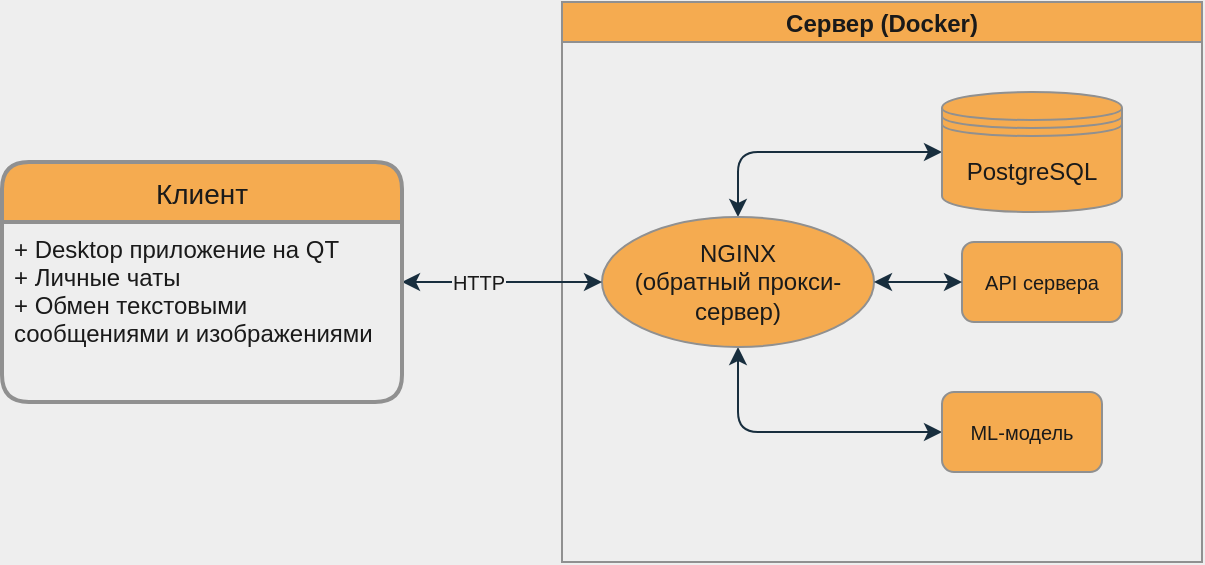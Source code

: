 <mxfile version="17.1.0" type="github">
  <diagram id="0WvtyOaz615zLvqBjxkU" name="Страница 1">
    <mxGraphModel dx="1146" dy="441" grid="1" gridSize="10" guides="1" tooltips="1" connect="1" arrows="1" fold="1" page="0" pageScale="1" pageWidth="1169" pageHeight="827" background="#EEEEEE" math="0" shadow="0">
      <root>
        <mxCell id="0" />
        <mxCell id="1" parent="0" />
        <mxCell id="1xSHqwZw4sThJ98aLPBA-14" value="Cервер (Docker)" style="swimlane;startSize=20;horizontal=1;containerType=tree;fillColor=#F5AB50;strokeColor=#909090;fontColor=#1A1A1A;" vertex="1" parent="1">
          <mxGeometry x="320" y="40" width="320" height="280" as="geometry">
            <mxRectangle x="330" y="50" width="80" height="20" as="alternateBounds" />
          </mxGeometry>
        </mxCell>
        <mxCell id="1xSHqwZw4sThJ98aLPBA-48" style="edgeStyle=orthogonalEdgeStyle;rounded=1;orthogonalLoop=1;jettySize=auto;html=1;fontSize=10;startArrow=classic;startFill=1;exitX=0.5;exitY=0;exitDx=0;exitDy=0;labelBackgroundColor=#EEEEEE;strokeColor=#182E3E;fontColor=#1A1A1A;" edge="1" parent="1xSHqwZw4sThJ98aLPBA-14" source="1xSHqwZw4sThJ98aLPBA-40" target="1xSHqwZw4sThJ98aLPBA-7">
          <mxGeometry relative="1" as="geometry">
            <Array as="points">
              <mxPoint x="88" y="75" />
            </Array>
          </mxGeometry>
        </mxCell>
        <mxCell id="1xSHqwZw4sThJ98aLPBA-49" style="edgeStyle=orthogonalEdgeStyle;rounded=1;orthogonalLoop=1;jettySize=auto;html=1;entryX=0;entryY=0.5;entryDx=0;entryDy=0;fontSize=10;startArrow=classic;startFill=1;exitX=0.5;exitY=1;exitDx=0;exitDy=0;labelBackgroundColor=#EEEEEE;strokeColor=#182E3E;fontColor=#1A1A1A;" edge="1" parent="1xSHqwZw4sThJ98aLPBA-14" source="1xSHqwZw4sThJ98aLPBA-40" target="1xSHqwZw4sThJ98aLPBA-44">
          <mxGeometry relative="1" as="geometry" />
        </mxCell>
        <mxCell id="1xSHqwZw4sThJ98aLPBA-40" value="&lt;span style=&quot;font-size: 12px&quot;&gt;NGINX&lt;/span&gt;&lt;br style=&quot;font-size: 12px&quot;&gt;&lt;span style=&quot;font-size: 12px&quot;&gt;(обратный прокси-сервер)&lt;/span&gt;" style="ellipse;whiteSpace=wrap;html=1;align=center;newEdgeStyle={&quot;edgeStyle&quot;:&quot;entityRelationEdgeStyle&quot;,&quot;startArrow&quot;:&quot;none&quot;,&quot;endArrow&quot;:&quot;none&quot;,&quot;segment&quot;:10,&quot;curved&quot;:1};treeFolding=1;treeMoving=1;fontSize=10;fillColor=#F5AB50;strokeColor=#909090;fontColor=#1A1A1A;" vertex="1" parent="1xSHqwZw4sThJ98aLPBA-14">
          <mxGeometry x="20" y="107.5" width="136" height="65" as="geometry" />
        </mxCell>
        <mxCell id="1xSHqwZw4sThJ98aLPBA-7" value="PostgreSQL" style="shape=datastore;whiteSpace=wrap;html=1;fillColor=#F5AB50;strokeColor=#909090;fontColor=#1A1A1A;" vertex="1" parent="1xSHqwZw4sThJ98aLPBA-14">
          <mxGeometry x="190" y="45" width="90" height="60" as="geometry" />
        </mxCell>
        <mxCell id="1xSHqwZw4sThJ98aLPBA-44" value="ML-модель" style="rounded=1;whiteSpace=wrap;html=1;fontSize=10;fillColor=#F5AB50;strokeColor=#909090;fontColor=#1A1A1A;" vertex="1" parent="1xSHqwZw4sThJ98aLPBA-14">
          <mxGeometry x="190" y="195" width="80" height="40" as="geometry" />
        </mxCell>
        <mxCell id="1xSHqwZw4sThJ98aLPBA-56" value="API сервера" style="rounded=1;whiteSpace=wrap;html=1;fontSize=10;fillColor=#F5AB50;strokeColor=#909090;fontColor=#1A1A1A;" vertex="1" parent="1xSHqwZw4sThJ98aLPBA-14">
          <mxGeometry x="200" y="120" width="80" height="40" as="geometry" />
        </mxCell>
        <mxCell id="1xSHqwZw4sThJ98aLPBA-57" style="edgeStyle=orthogonalEdgeStyle;rounded=1;orthogonalLoop=1;jettySize=auto;html=1;entryX=0;entryY=0.5;entryDx=0;entryDy=0;fontSize=10;startArrow=classic;startFill=1;exitX=1;exitY=0.5;exitDx=0;exitDy=0;labelBackgroundColor=#EEEEEE;strokeColor=#182E3E;fontColor=#1A1A1A;" edge="1" parent="1xSHqwZw4sThJ98aLPBA-14" source="1xSHqwZw4sThJ98aLPBA-40" target="1xSHqwZw4sThJ98aLPBA-56">
          <mxGeometry relative="1" as="geometry">
            <mxPoint x="88" y="170" as="sourcePoint" />
            <mxPoint x="185" y="225" as="targetPoint" />
          </mxGeometry>
        </mxCell>
        <mxCell id="1xSHqwZw4sThJ98aLPBA-66" style="edgeStyle=orthogonalEdgeStyle;rounded=1;orthogonalLoop=1;jettySize=auto;html=1;entryX=0;entryY=0.5;entryDx=0;entryDy=0;fontSize=10;startArrow=classic;startFill=1;labelBackgroundColor=#EEEEEE;strokeColor=#182E3E;fontColor=#1A1A1A;" edge="1" parent="1" source="1xSHqwZw4sThJ98aLPBA-62" target="1xSHqwZw4sThJ98aLPBA-40">
          <mxGeometry relative="1" as="geometry" />
        </mxCell>
        <mxCell id="1xSHqwZw4sThJ98aLPBA-67" value="HTTP" style="edgeLabel;html=1;align=center;verticalAlign=middle;resizable=0;points=[];fontSize=10;labelBackgroundColor=#EEEEEE;fontColor=#1A1A1A;" vertex="1" connectable="0" parent="1xSHqwZw4sThJ98aLPBA-66">
          <mxGeometry x="-0.251" relative="1" as="geometry">
            <mxPoint as="offset" />
          </mxGeometry>
        </mxCell>
        <mxCell id="1xSHqwZw4sThJ98aLPBA-62" value="Клиент" style="swimlane;childLayout=stackLayout;horizontal=1;startSize=30;horizontalStack=0;rounded=1;fontSize=14;fontStyle=0;strokeWidth=2;resizeParent=0;resizeLast=1;shadow=0;dashed=0;align=center;fillColor=#F5AB50;strokeColor=#909090;fontColor=#1A1A1A;" vertex="1" parent="1">
          <mxGeometry x="40" y="120" width="200" height="120" as="geometry" />
        </mxCell>
        <mxCell id="1xSHqwZw4sThJ98aLPBA-63" value="+ Desktop приложение на QT&#xa;+ Личные чаты&#xa;+ Обмен текстовыми &#xa;сообщениями и изображениями" style="align=left;strokeColor=none;fillColor=none;spacingLeft=4;fontSize=12;verticalAlign=top;resizable=0;rotatable=0;part=1;fontColor=#1A1A1A;" vertex="1" parent="1xSHqwZw4sThJ98aLPBA-62">
          <mxGeometry y="30" width="200" height="90" as="geometry" />
        </mxCell>
      </root>
    </mxGraphModel>
  </diagram>
</mxfile>
